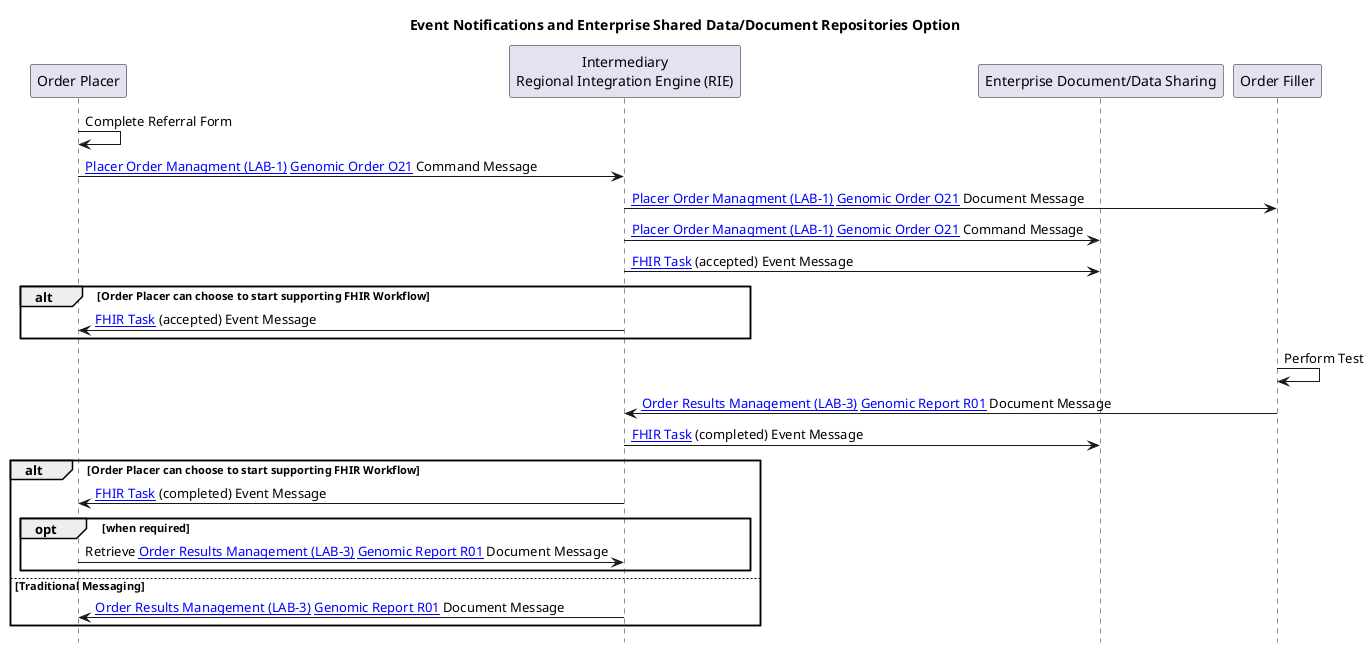 @startuml

skinparam svgDimensionStyle false

hide footbox

title "Event Notifications and Enterprise Shared Data/Document Repositories Option"

participant "Order Placer" as EPR
participant "Intermediary\nRegional Integration Engine (RIE)" as TIE
participant "Enterprise Document/Data Sharing" as CDR
participant "Order Filler" as LIMS


EPR -> EPR: Complete Referral Form
EPR -> TIE: [[LAB-1.html Placer Order Managment (LAB-1)]] [[DDD-TestOrder.html Genomic Order O21]] Command Message
TIE -> LIMS: [[LAB-1.html Placer Order Managment (LAB-1)]] [[DDD-TestOrder.html Genomic Order O21]] Document Message
TIE -> CDR: [[LAB-1.html Placer Order Managment (LAB-1)]] [[DDD-TestOrder.html Genomic Order O21]] Command Message
TIE -> CDR: [[StructureDefinition-Task.html FHIR Task]] (accepted) Event Message
alt Order Placer can choose to start supporting FHIR Workflow
TIE -> EPR: [[StructureDefinition-Task.html FHIR Task]] (accepted) Event Message
end
LIMS -> LIMS: Perform Test

LIMS -> TIE: [[LAB-3.html Order Results Management (LAB-3)]] [[DDD-TestReport.html Genomic Report R01]] Document Message
TIE -> CDR: [[StructureDefinition-Task.html FHIR Task]] (completed) Event Message
alt Order Placer can choose to start supporting FHIR Workflow
TIE -> EPR: [[StructureDefinition-Task.html FHIR Task]] (completed) Event Message
opt when required
  EPR -> TIE: Retrieve [[LAB-3.html Order Results Management (LAB-3)]] [[DDD-TestReport.html Genomic Report R01]] Document Message
end
else Traditional Messaging
TIE -> EPR: [[LAB-3.html Order Results Management (LAB-3)]] [[DDD-TestReport.html Genomic Report R01]] Document Message
end


@enduml
